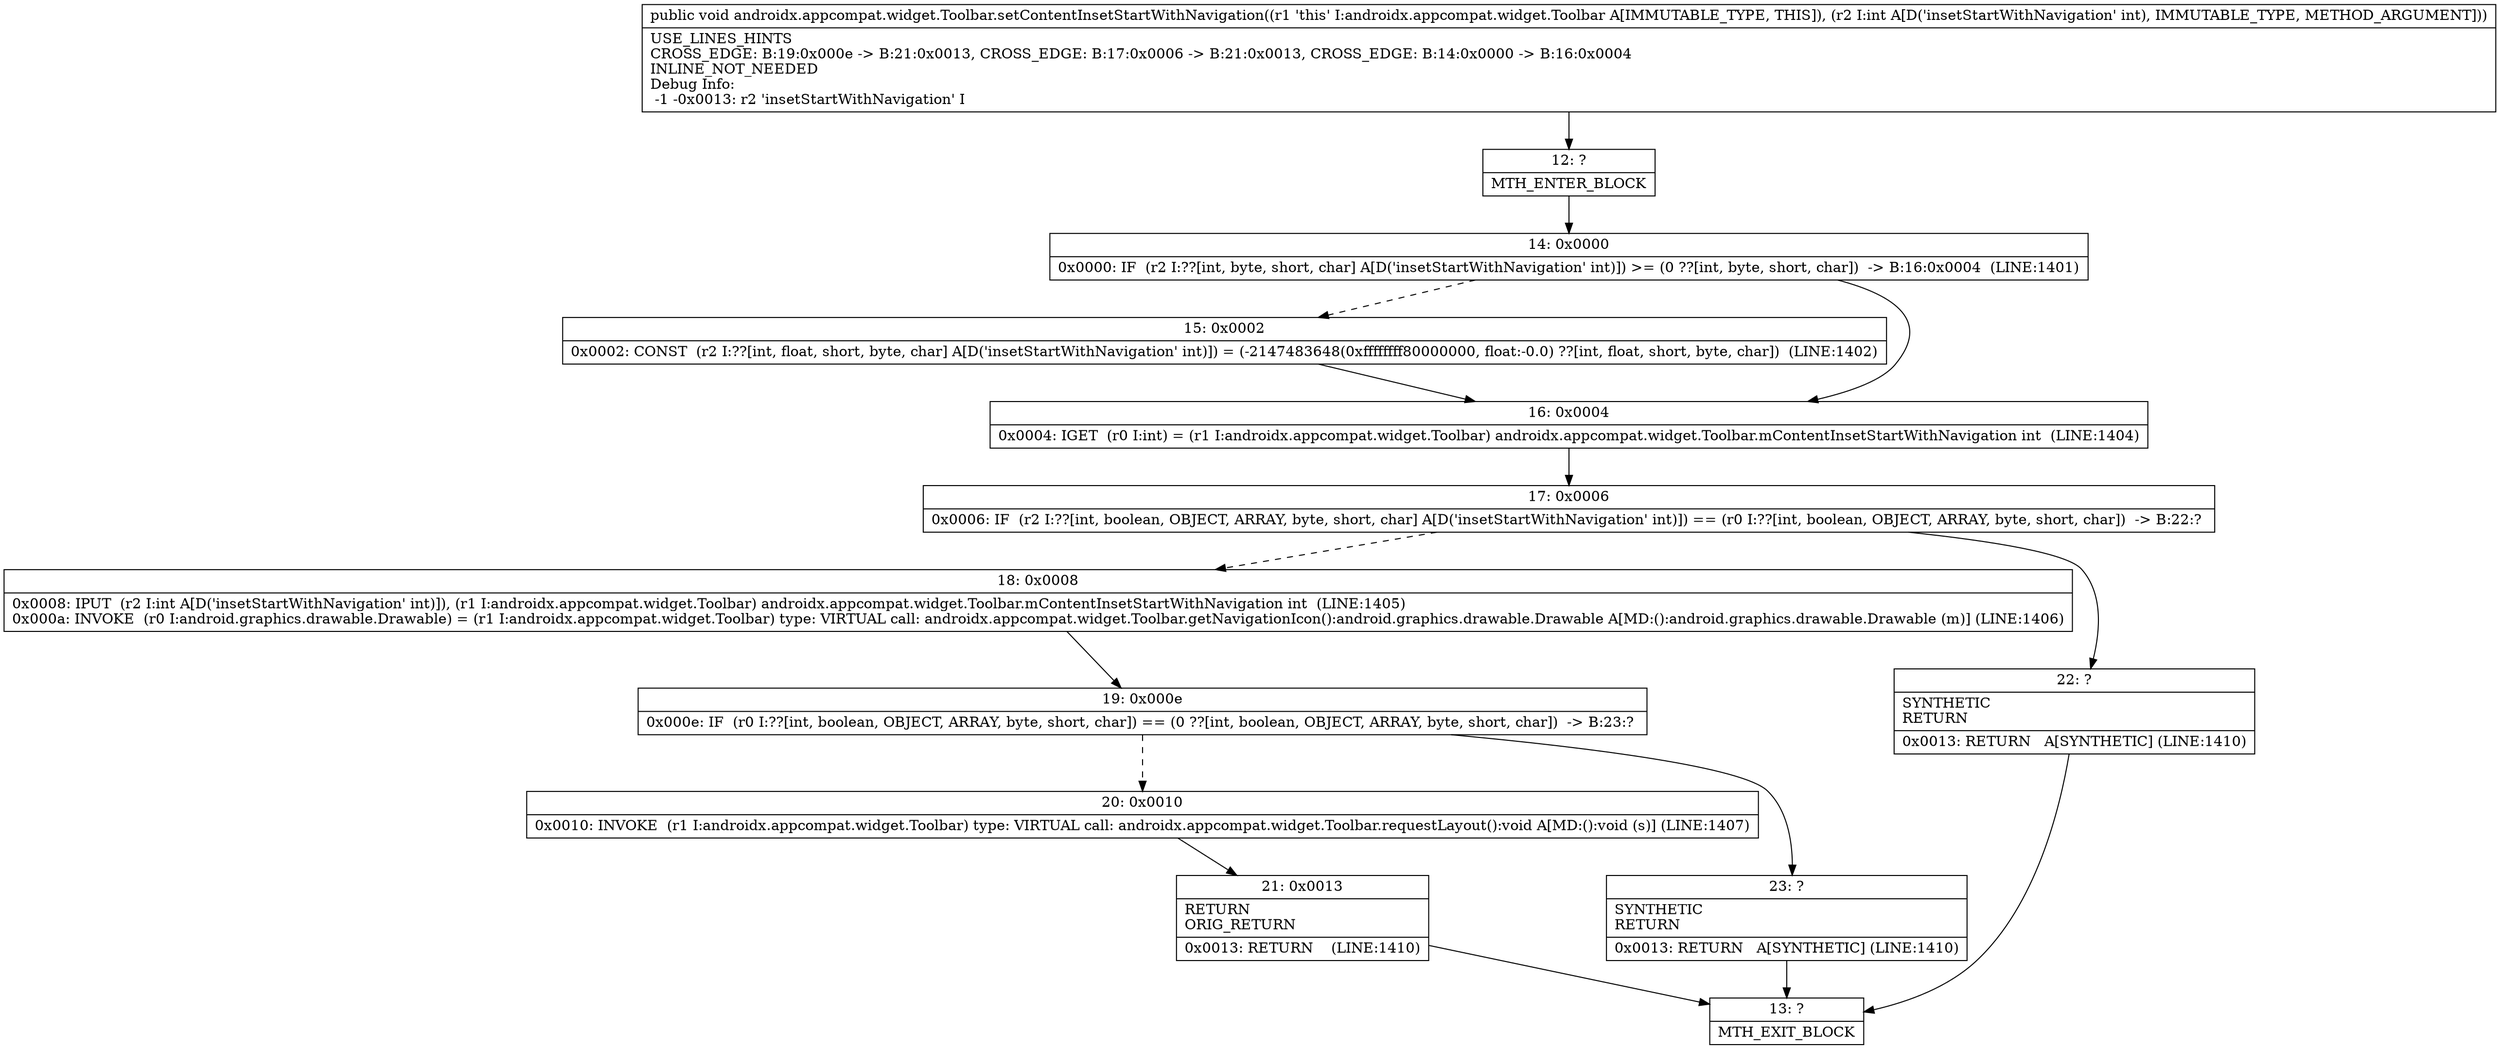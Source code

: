 digraph "CFG forandroidx.appcompat.widget.Toolbar.setContentInsetStartWithNavigation(I)V" {
Node_12 [shape=record,label="{12\:\ ?|MTH_ENTER_BLOCK\l}"];
Node_14 [shape=record,label="{14\:\ 0x0000|0x0000: IF  (r2 I:??[int, byte, short, char] A[D('insetStartWithNavigation' int)]) \>= (0 ??[int, byte, short, char])  \-\> B:16:0x0004  (LINE:1401)\l}"];
Node_15 [shape=record,label="{15\:\ 0x0002|0x0002: CONST  (r2 I:??[int, float, short, byte, char] A[D('insetStartWithNavigation' int)]) = (\-2147483648(0xffffffff80000000, float:\-0.0) ??[int, float, short, byte, char])  (LINE:1402)\l}"];
Node_16 [shape=record,label="{16\:\ 0x0004|0x0004: IGET  (r0 I:int) = (r1 I:androidx.appcompat.widget.Toolbar) androidx.appcompat.widget.Toolbar.mContentInsetStartWithNavigation int  (LINE:1404)\l}"];
Node_17 [shape=record,label="{17\:\ 0x0006|0x0006: IF  (r2 I:??[int, boolean, OBJECT, ARRAY, byte, short, char] A[D('insetStartWithNavigation' int)]) == (r0 I:??[int, boolean, OBJECT, ARRAY, byte, short, char])  \-\> B:22:? \l}"];
Node_18 [shape=record,label="{18\:\ 0x0008|0x0008: IPUT  (r2 I:int A[D('insetStartWithNavigation' int)]), (r1 I:androidx.appcompat.widget.Toolbar) androidx.appcompat.widget.Toolbar.mContentInsetStartWithNavigation int  (LINE:1405)\l0x000a: INVOKE  (r0 I:android.graphics.drawable.Drawable) = (r1 I:androidx.appcompat.widget.Toolbar) type: VIRTUAL call: androidx.appcompat.widget.Toolbar.getNavigationIcon():android.graphics.drawable.Drawable A[MD:():android.graphics.drawable.Drawable (m)] (LINE:1406)\l}"];
Node_19 [shape=record,label="{19\:\ 0x000e|0x000e: IF  (r0 I:??[int, boolean, OBJECT, ARRAY, byte, short, char]) == (0 ??[int, boolean, OBJECT, ARRAY, byte, short, char])  \-\> B:23:? \l}"];
Node_20 [shape=record,label="{20\:\ 0x0010|0x0010: INVOKE  (r1 I:androidx.appcompat.widget.Toolbar) type: VIRTUAL call: androidx.appcompat.widget.Toolbar.requestLayout():void A[MD:():void (s)] (LINE:1407)\l}"];
Node_21 [shape=record,label="{21\:\ 0x0013|RETURN\lORIG_RETURN\l|0x0013: RETURN    (LINE:1410)\l}"];
Node_13 [shape=record,label="{13\:\ ?|MTH_EXIT_BLOCK\l}"];
Node_23 [shape=record,label="{23\:\ ?|SYNTHETIC\lRETURN\l|0x0013: RETURN   A[SYNTHETIC] (LINE:1410)\l}"];
Node_22 [shape=record,label="{22\:\ ?|SYNTHETIC\lRETURN\l|0x0013: RETURN   A[SYNTHETIC] (LINE:1410)\l}"];
MethodNode[shape=record,label="{public void androidx.appcompat.widget.Toolbar.setContentInsetStartWithNavigation((r1 'this' I:androidx.appcompat.widget.Toolbar A[IMMUTABLE_TYPE, THIS]), (r2 I:int A[D('insetStartWithNavigation' int), IMMUTABLE_TYPE, METHOD_ARGUMENT]))  | USE_LINES_HINTS\lCROSS_EDGE: B:19:0x000e \-\> B:21:0x0013, CROSS_EDGE: B:17:0x0006 \-\> B:21:0x0013, CROSS_EDGE: B:14:0x0000 \-\> B:16:0x0004\lINLINE_NOT_NEEDED\lDebug Info:\l  \-1 \-0x0013: r2 'insetStartWithNavigation' I\l}"];
MethodNode -> Node_12;Node_12 -> Node_14;
Node_14 -> Node_15[style=dashed];
Node_14 -> Node_16;
Node_15 -> Node_16;
Node_16 -> Node_17;
Node_17 -> Node_18[style=dashed];
Node_17 -> Node_22;
Node_18 -> Node_19;
Node_19 -> Node_20[style=dashed];
Node_19 -> Node_23;
Node_20 -> Node_21;
Node_21 -> Node_13;
Node_23 -> Node_13;
Node_22 -> Node_13;
}

